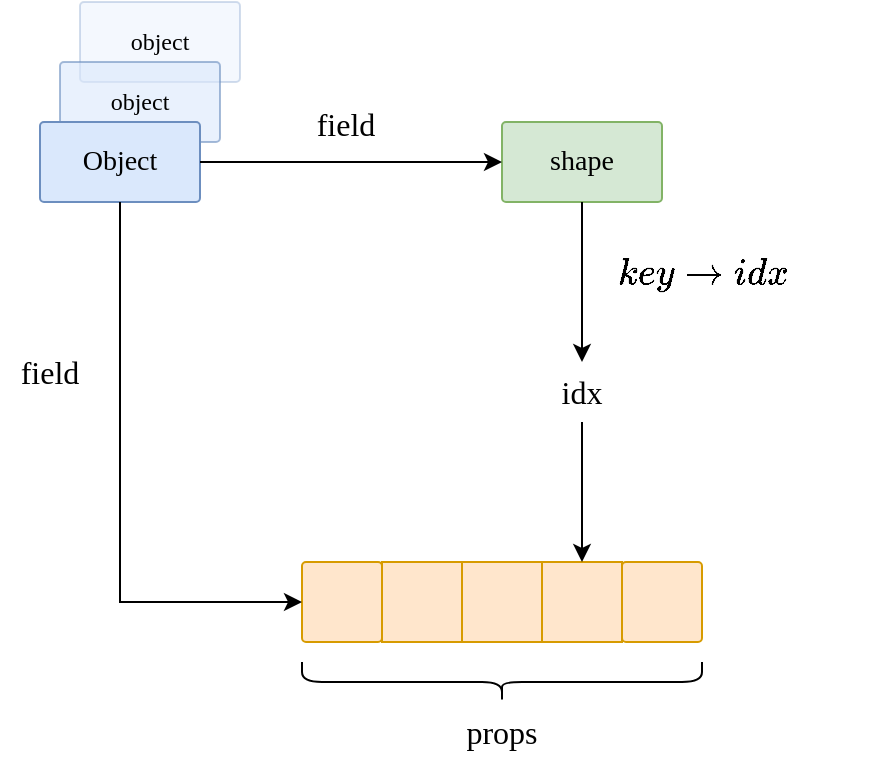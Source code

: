 <mxfile version="21.4.0" type="device">
  <diagram id="pvypDlpsqlHo9MznYDgg" name="Page-1">
    <mxGraphModel dx="653" dy="447" grid="1" gridSize="10" guides="1" tooltips="1" connect="1" arrows="1" fold="1" page="1" pageScale="1" pageWidth="827" pageHeight="1169" math="1" shadow="0">
      <root>
        <mxCell id="0" />
        <mxCell id="1" parent="0" />
        <mxCell id="ubhvFjVo364s9dmxY7yh-25" value="object" style="rounded=1;whiteSpace=wrap;html=1;fillColor=#dae8fc;strokeColor=#6c8ebf;opacity=30;arcSize=5;fontFamily=SF Mono;" parent="1" vertex="1">
          <mxGeometry x="180" y="100" width="80" height="40" as="geometry" />
        </mxCell>
        <mxCell id="ubhvFjVo364s9dmxY7yh-24" value="object" style="rounded=1;whiteSpace=wrap;html=1;fillColor=#dae8fc;strokeColor=#6c8ebf;opacity=60;fontFamily=SF Mono;arcSize=5;" parent="1" vertex="1">
          <mxGeometry x="170" y="130" width="80" height="40" as="geometry" />
        </mxCell>
        <mxCell id="ubhvFjVo364s9dmxY7yh-2" value="&lt;font style=&quot;font-size: 14px;&quot;&gt;Object&lt;/font&gt;" style="rounded=1;whiteSpace=wrap;html=1;fillColor=#dae8fc;strokeColor=#6c8ebf;arcSize=5;fontFamily=SF Mono;" parent="1" vertex="1">
          <mxGeometry x="160" y="160" width="80" height="40" as="geometry" />
        </mxCell>
        <mxCell id="ubhvFjVo364s9dmxY7yh-3" value="&lt;font style=&quot;font-size: 14px;&quot;&gt;shape&lt;/font&gt;" style="rounded=1;whiteSpace=wrap;html=1;fillColor=#d5e8d4;strokeColor=#82b366;fontFamily=SF Mono;arcSize=5;" parent="1" vertex="1">
          <mxGeometry x="391" y="160" width="80" height="40" as="geometry" />
        </mxCell>
        <mxCell id="ubhvFjVo364s9dmxY7yh-4" value="" style="endArrow=classic;html=1;rounded=0;entryX=0;entryY=0.5;entryDx=0;entryDy=0;exitX=1;exitY=0.5;exitDx=0;exitDy=0;" parent="1" source="ubhvFjVo364s9dmxY7yh-2" target="ubhvFjVo364s9dmxY7yh-3" edge="1">
          <mxGeometry width="50" height="50" relative="1" as="geometry">
            <mxPoint x="250" y="180" as="sourcePoint" />
            <mxPoint x="667" y="360" as="targetPoint" />
          </mxGeometry>
        </mxCell>
        <mxCell id="ubhvFjVo364s9dmxY7yh-6" value="" style="endArrow=classic;html=1;rounded=0;exitX=0.5;exitY=1;exitDx=0;exitDy=0;" parent="1" source="ubhvFjVo364s9dmxY7yh-3" edge="1">
          <mxGeometry width="50" height="50" relative="1" as="geometry">
            <mxPoint x="457" y="320" as="sourcePoint" />
            <mxPoint x="431" y="280" as="targetPoint" />
          </mxGeometry>
        </mxCell>
        <mxCell id="ubhvFjVo364s9dmxY7yh-7" value="&lt;font style=&quot;&quot;&gt;&lt;span style=&quot;font-size: 16px;&quot;&gt;$$key&amp;nbsp;\rightarrow&amp;nbsp;idx$$&lt;/span&gt;&lt;/font&gt;" style="text;html=1;strokeColor=none;fillColor=none;align=center;verticalAlign=middle;whiteSpace=wrap;rounded=0;" parent="1" vertex="1">
          <mxGeometry x="427" y="220" width="130" height="30" as="geometry" />
        </mxCell>
        <mxCell id="ubhvFjVo364s9dmxY7yh-8" value="&lt;font style=&quot;font-size: 16px;&quot;&gt;field&lt;/font&gt;" style="text;html=1;strokeColor=none;fillColor=none;align=center;verticalAlign=middle;whiteSpace=wrap;rounded=0;fontFamily=SF Mono;" parent="1" vertex="1">
          <mxGeometry x="140" y="270" width="50" height="30" as="geometry" />
        </mxCell>
        <mxCell id="ubhvFjVo364s9dmxY7yh-9" value="idx" style="text;html=1;strokeColor=none;fillColor=none;align=center;verticalAlign=middle;whiteSpace=wrap;rounded=0;fontSize=16;fontFamily=SF Mono;" parent="1" vertex="1">
          <mxGeometry x="401" y="280" width="60" height="30" as="geometry" />
        </mxCell>
        <mxCell id="ubhvFjVo364s9dmxY7yh-10" value="" style="rounded=1;whiteSpace=wrap;html=1;fontSize=16;fillColor=#ffe6cc;strokeColor=#d79b00;arcSize=5;" parent="1" vertex="1">
          <mxGeometry x="291" y="380" width="40" height="40" as="geometry" />
        </mxCell>
        <mxCell id="ubhvFjVo364s9dmxY7yh-12" value="" style="rounded=0;whiteSpace=wrap;html=1;fontSize=16;fillColor=#ffe6cc;strokeColor=#d79b00;" parent="1" vertex="1">
          <mxGeometry x="331" y="380" width="40" height="40" as="geometry" />
        </mxCell>
        <mxCell id="ubhvFjVo364s9dmxY7yh-14" value="" style="rounded=0;whiteSpace=wrap;html=1;fontSize=16;fillColor=#ffe6cc;strokeColor=#d79b00;" parent="1" vertex="1">
          <mxGeometry x="371" y="380" width="40" height="40" as="geometry" />
        </mxCell>
        <mxCell id="ubhvFjVo364s9dmxY7yh-15" value="" style="rounded=0;whiteSpace=wrap;html=1;fontSize=16;fillColor=#ffe6cc;strokeColor=#d79b00;" parent="1" vertex="1">
          <mxGeometry x="411" y="380" width="40" height="40" as="geometry" />
        </mxCell>
        <mxCell id="ubhvFjVo364s9dmxY7yh-16" value="" style="rounded=1;whiteSpace=wrap;html=1;fontSize=16;fillColor=#ffe6cc;strokeColor=#d79b00;arcSize=5;" parent="1" vertex="1">
          <mxGeometry x="451" y="380" width="40" height="40" as="geometry" />
        </mxCell>
        <mxCell id="ubhvFjVo364s9dmxY7yh-17" value="" style="endArrow=classic;html=1;rounded=0;fontSize=16;exitX=0.5;exitY=1;exitDx=0;exitDy=0;entryX=0.5;entryY=0;entryDx=0;entryDy=0;" parent="1" source="ubhvFjVo364s9dmxY7yh-9" target="ubhvFjVo364s9dmxY7yh-15" edge="1">
          <mxGeometry width="50" height="50" relative="1" as="geometry">
            <mxPoint x="447" y="730" as="sourcePoint" />
            <mxPoint x="431" y="510" as="targetPoint" />
          </mxGeometry>
        </mxCell>
        <mxCell id="ubhvFjVo364s9dmxY7yh-18" value="" style="endArrow=classic;html=1;rounded=0;fontSize=16;exitX=0.5;exitY=1;exitDx=0;exitDy=0;entryX=0;entryY=0.5;entryDx=0;entryDy=0;" parent="1" source="ubhvFjVo364s9dmxY7yh-2" target="ubhvFjVo364s9dmxY7yh-10" edge="1">
          <mxGeometry width="50" height="50" relative="1" as="geometry">
            <mxPoint x="120" y="370" as="sourcePoint" />
            <mxPoint x="440" y="680" as="targetPoint" />
            <Array as="points">
              <mxPoint x="200" y="400" />
            </Array>
          </mxGeometry>
        </mxCell>
        <mxCell id="ubhvFjVo364s9dmxY7yh-19" value="&lt;font style=&quot;font-size: 16px;&quot;&gt;field&lt;/font&gt;" style="text;html=1;strokeColor=none;fillColor=none;align=center;verticalAlign=middle;whiteSpace=wrap;rounded=0;fontFamily=SF Mono;" parent="1" vertex="1">
          <mxGeometry x="260" y="146" width="106" height="30" as="geometry" />
        </mxCell>
        <mxCell id="ubhvFjVo364s9dmxY7yh-20" value="props" style="text;html=1;strokeColor=none;fillColor=none;align=center;verticalAlign=middle;whiteSpace=wrap;rounded=0;fontSize=16;fontFamily=SF Mono;" parent="1" vertex="1">
          <mxGeometry x="361" y="450" width="60" height="30" as="geometry" />
        </mxCell>
        <mxCell id="ubhvFjVo364s9dmxY7yh-21" value="" style="shape=curlyBracket;whiteSpace=wrap;html=1;rounded=1;fontSize=16;rotation=-90;" parent="1" vertex="1">
          <mxGeometry x="381" y="340" width="20" height="200" as="geometry" />
        </mxCell>
      </root>
    </mxGraphModel>
  </diagram>
</mxfile>
